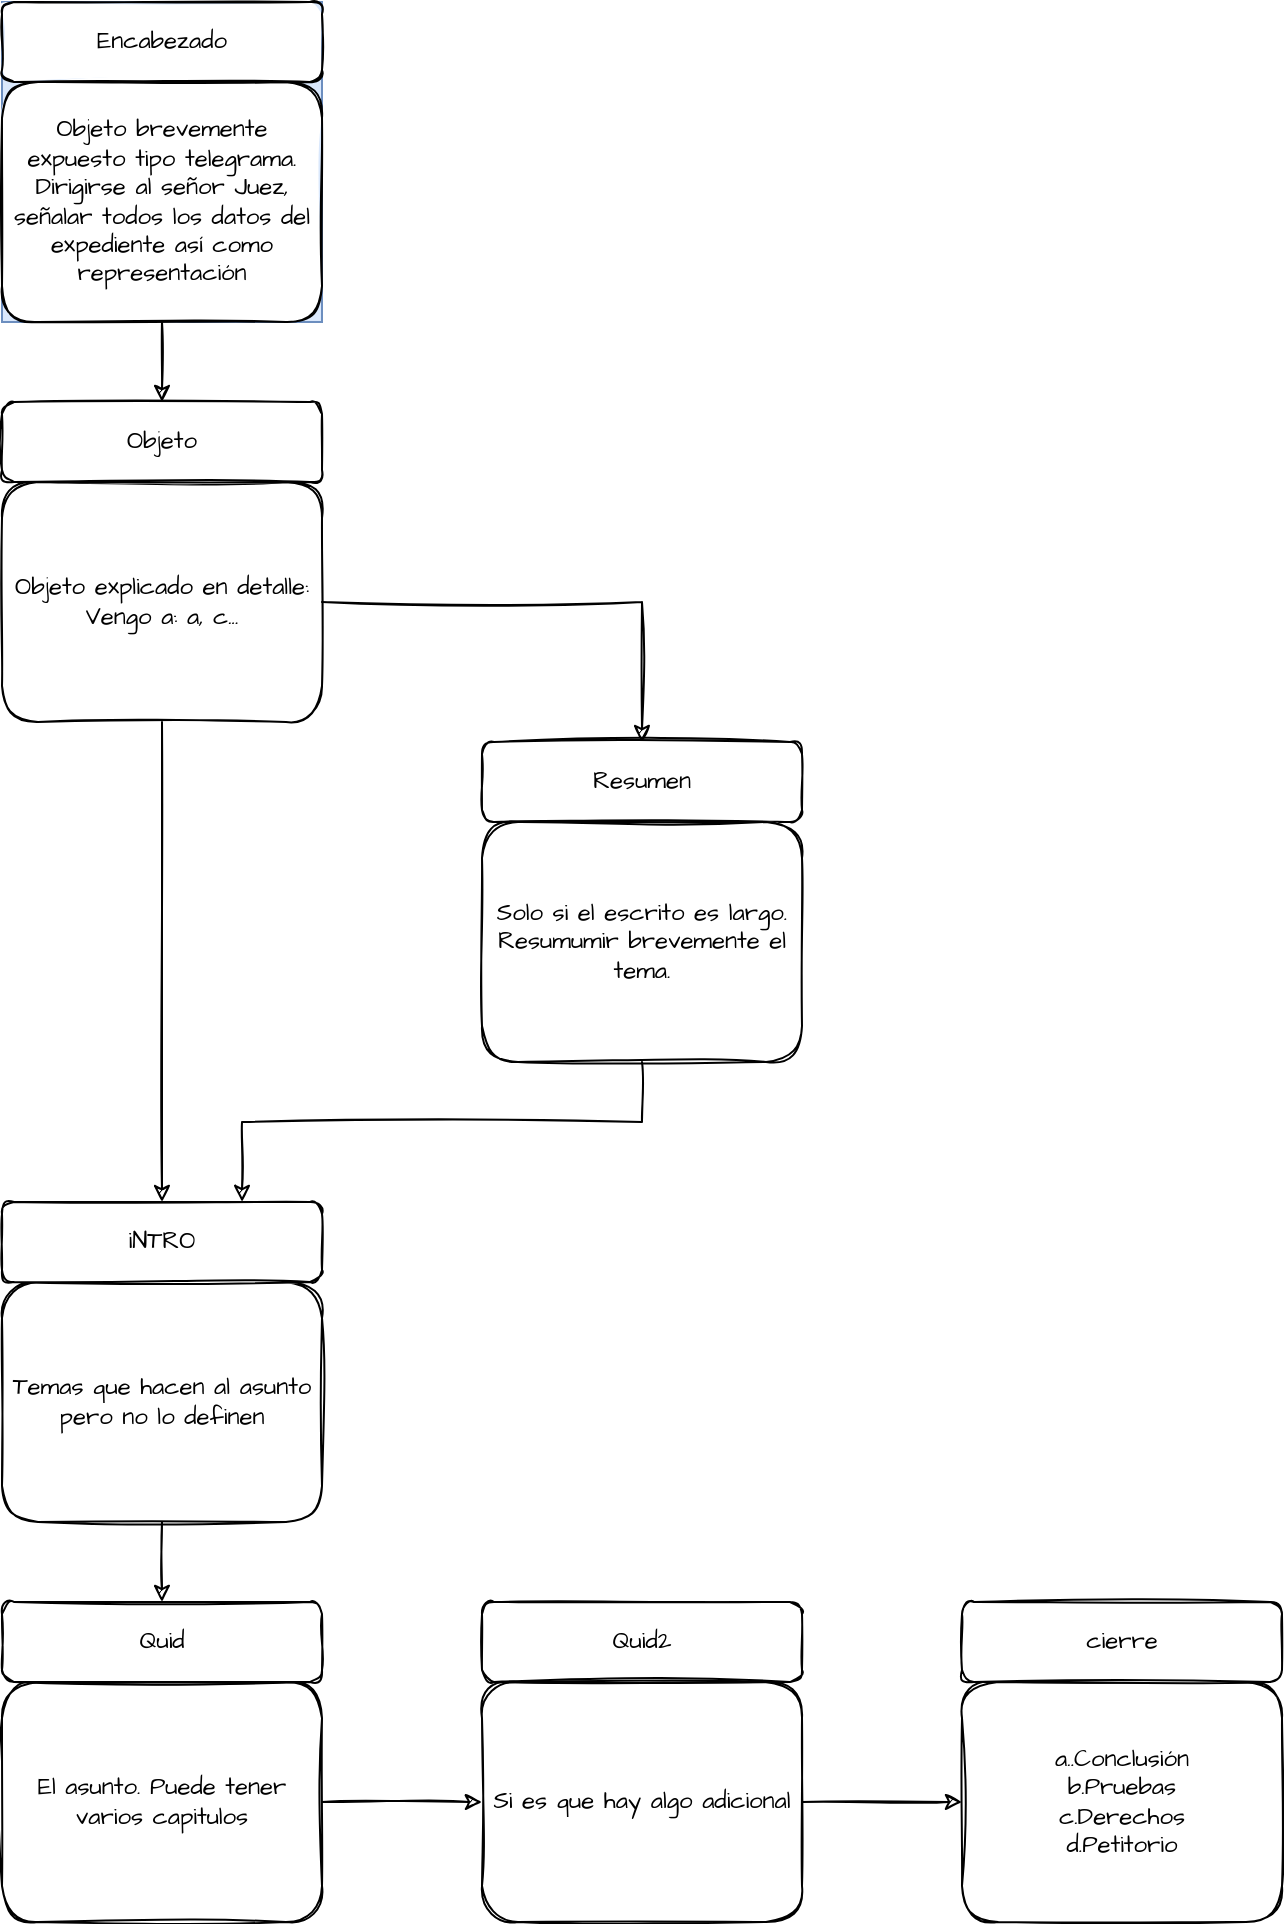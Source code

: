 <mxfile version="21.6.6" type="github">
  <diagram id="0URmfidVmoPI4nKs1oKV" name="Page-1">
    <mxGraphModel dx="815" dy="396" grid="1" gridSize="10" guides="1" tooltips="1" connect="1" arrows="1" fold="1" page="1" pageScale="1" pageWidth="850" pageHeight="1100" math="0" shadow="0">
      <root>
        <mxCell id="0" />
        <mxCell id="1" parent="0" />
        <mxCell id="sEUO8uWkkUGUnaUZKEFc-7" value="" style="group;fillColor=#dae8fc;strokeColor=#6c8ebf;" parent="1" vertex="1" connectable="0">
          <mxGeometry x="40" y="40" width="160" height="160" as="geometry" />
        </mxCell>
        <mxCell id="sEUO8uWkkUGUnaUZKEFc-1" value="Objeto brevemente expuesto tipo telegrama.&lt;br&gt;Dirigirse al señor Juez, señalar todos los datos del expediente así como representación" style="rounded=1;whiteSpace=wrap;html=1;fontFamily=Architects Daughter;shadow=0;sketch=1;fontSource=https%3A%2F%2Ffonts.googleapis.com%2Fcss%3Ffamily%3DArchitects%2BDaughter;" parent="sEUO8uWkkUGUnaUZKEFc-7" vertex="1">
          <mxGeometry y="40" width="160" height="120" as="geometry" />
        </mxCell>
        <mxCell id="sEUO8uWkkUGUnaUZKEFc-2" value="Encabezado" style="rounded=1;whiteSpace=wrap;html=1;fontFamily=Architects Daughter;shadow=0;sketch=1;fontSource=https%3A%2F%2Ffonts.googleapis.com%2Fcss%3Ffamily%3DArchitects%2BDaughter;" parent="sEUO8uWkkUGUnaUZKEFc-7" vertex="1">
          <mxGeometry width="160" height="40" as="geometry" />
        </mxCell>
        <mxCell id="sEUO8uWkkUGUnaUZKEFc-11" value="" style="group" parent="1" vertex="1" connectable="0">
          <mxGeometry x="40" y="240" width="160" height="160" as="geometry" />
        </mxCell>
        <mxCell id="sEUO8uWkkUGUnaUZKEFc-12" value="Objeto explicado en detalle: Vengo a: a, c..." style="rounded=1;whiteSpace=wrap;html=1;fontFamily=Architects Daughter;shadow=0;sketch=1;fontSource=https%3A%2F%2Ffonts.googleapis.com%2Fcss%3Ffamily%3DArchitects%2BDaughter;" parent="sEUO8uWkkUGUnaUZKEFc-11" vertex="1">
          <mxGeometry y="40" width="160" height="120" as="geometry" />
        </mxCell>
        <mxCell id="sEUO8uWkkUGUnaUZKEFc-13" value="Objeto" style="rounded=1;whiteSpace=wrap;html=1;fontFamily=Architects Daughter;shadow=0;sketch=1;fontSource=https%3A%2F%2Ffonts.googleapis.com%2Fcss%3Ffamily%3DArchitects%2BDaughter;" parent="sEUO8uWkkUGUnaUZKEFc-11" vertex="1">
          <mxGeometry width="160" height="40" as="geometry" />
        </mxCell>
        <mxCell id="sEUO8uWkkUGUnaUZKEFc-14" value="" style="group" parent="1" vertex="1" connectable="0">
          <mxGeometry x="280" y="410" width="160" height="160" as="geometry" />
        </mxCell>
        <mxCell id="sEUO8uWkkUGUnaUZKEFc-8" value="" style="group" parent="sEUO8uWkkUGUnaUZKEFc-14" vertex="1" connectable="0">
          <mxGeometry width="160" height="160" as="geometry" />
        </mxCell>
        <mxCell id="sEUO8uWkkUGUnaUZKEFc-10" value="Resumen" style="rounded=1;whiteSpace=wrap;html=1;fontFamily=Architects Daughter;shadow=0;sketch=1;fontSource=https%3A%2F%2Ffonts.googleapis.com%2Fcss%3Ffamily%3DArchitects%2BDaughter;" parent="sEUO8uWkkUGUnaUZKEFc-8" vertex="1">
          <mxGeometry width="160" height="40" as="geometry" />
        </mxCell>
        <mxCell id="sEUO8uWkkUGUnaUZKEFc-9" value="Solo si el escrito es largo.&lt;br&gt;Resumumir brevemente el tema." style="rounded=1;whiteSpace=wrap;html=1;fontFamily=Architects Daughter;shadow=0;sketch=1;fontSource=https%3A%2F%2Ffonts.googleapis.com%2Fcss%3Ffamily%3DArchitects%2BDaughter;" parent="sEUO8uWkkUGUnaUZKEFc-14" vertex="1">
          <mxGeometry y="40" width="160" height="120" as="geometry" />
        </mxCell>
        <mxCell id="sEUO8uWkkUGUnaUZKEFc-16" value="" style="group" parent="1" vertex="1" connectable="0">
          <mxGeometry x="40" y="640" width="160" height="160" as="geometry" />
        </mxCell>
        <mxCell id="sEUO8uWkkUGUnaUZKEFc-17" value="Temas que hacen al asunto pero no lo definen" style="rounded=1;whiteSpace=wrap;html=1;fontFamily=Architects Daughter;shadow=0;sketch=1;fontSource=https%3A%2F%2Ffonts.googleapis.com%2Fcss%3Ffamily%3DArchitects%2BDaughter;" parent="sEUO8uWkkUGUnaUZKEFc-16" vertex="1">
          <mxGeometry y="40" width="160" height="120" as="geometry" />
        </mxCell>
        <mxCell id="sEUO8uWkkUGUnaUZKEFc-18" value="iNTRO" style="rounded=1;whiteSpace=wrap;html=1;fontFamily=Architects Daughter;shadow=0;sketch=1;fontSource=https%3A%2F%2Ffonts.googleapis.com%2Fcss%3Ffamily%3DArchitects%2BDaughter;align=center;" parent="sEUO8uWkkUGUnaUZKEFc-16" vertex="1">
          <mxGeometry width="160" height="40" as="geometry" />
        </mxCell>
        <mxCell id="sEUO8uWkkUGUnaUZKEFc-19" value="" style="group" parent="1" vertex="1" connectable="0">
          <mxGeometry x="40" y="840" width="160" height="160" as="geometry" />
        </mxCell>
        <mxCell id="sEUO8uWkkUGUnaUZKEFc-20" value="El asunto. Puede tener varios capitulos" style="rounded=1;whiteSpace=wrap;html=1;fontFamily=Architects Daughter;shadow=0;sketch=1;fontSource=https%3A%2F%2Ffonts.googleapis.com%2Fcss%3Ffamily%3DArchitects%2BDaughter;" parent="sEUO8uWkkUGUnaUZKEFc-19" vertex="1">
          <mxGeometry y="40" width="160" height="120" as="geometry" />
        </mxCell>
        <mxCell id="sEUO8uWkkUGUnaUZKEFc-21" value="Quid" style="rounded=1;whiteSpace=wrap;html=1;fontFamily=Architects Daughter;shadow=0;sketch=1;fontSource=https%3A%2F%2Ffonts.googleapis.com%2Fcss%3Ffamily%3DArchitects%2BDaughter;" parent="sEUO8uWkkUGUnaUZKEFc-19" vertex="1">
          <mxGeometry width="160" height="40" as="geometry" />
        </mxCell>
        <mxCell id="sEUO8uWkkUGUnaUZKEFc-22" value="" style="group" parent="1" vertex="1" connectable="0">
          <mxGeometry x="280" y="840" width="160" height="160" as="geometry" />
        </mxCell>
        <mxCell id="sEUO8uWkkUGUnaUZKEFc-23" value="Si es que hay algo adicional" style="rounded=1;whiteSpace=wrap;html=1;fontFamily=Architects Daughter;shadow=0;sketch=1;fontSource=https%3A%2F%2Ffonts.googleapis.com%2Fcss%3Ffamily%3DArchitects%2BDaughter;" parent="sEUO8uWkkUGUnaUZKEFc-22" vertex="1">
          <mxGeometry y="40" width="160" height="120" as="geometry" />
        </mxCell>
        <mxCell id="sEUO8uWkkUGUnaUZKEFc-24" value="Quid2" style="rounded=1;whiteSpace=wrap;html=1;fontFamily=Architects Daughter;shadow=0;sketch=1;fontSource=https%3A%2F%2Ffonts.googleapis.com%2Fcss%3Ffamily%3DArchitects%2BDaughter;" parent="sEUO8uWkkUGUnaUZKEFc-22" vertex="1">
          <mxGeometry width="160" height="40" as="geometry" />
        </mxCell>
        <mxCell id="sEUO8uWkkUGUnaUZKEFc-25" value="" style="group" parent="1" vertex="1" connectable="0">
          <mxGeometry x="520" y="840" width="160" height="160" as="geometry" />
        </mxCell>
        <mxCell id="sEUO8uWkkUGUnaUZKEFc-26" value="a..Conclusión&lt;br&gt;b.Pruebas&lt;br&gt;c.Derechos&lt;br&gt;d.Petitorio" style="rounded=1;whiteSpace=wrap;html=1;fontFamily=Architects Daughter;shadow=0;sketch=1;fontSource=https%3A%2F%2Ffonts.googleapis.com%2Fcss%3Ffamily%3DArchitects%2BDaughter;" parent="sEUO8uWkkUGUnaUZKEFc-25" vertex="1">
          <mxGeometry y="40" width="160" height="120" as="geometry" />
        </mxCell>
        <mxCell id="sEUO8uWkkUGUnaUZKEFc-27" value="cierre" style="rounded=1;whiteSpace=wrap;html=1;fontFamily=Architects Daughter;shadow=0;sketch=1;fontSource=https%3A%2F%2Ffonts.googleapis.com%2Fcss%3Ffamily%3DArchitects%2BDaughter;" parent="sEUO8uWkkUGUnaUZKEFc-25" vertex="1">
          <mxGeometry width="160" height="40" as="geometry" />
        </mxCell>
        <mxCell id="sEUO8uWkkUGUnaUZKEFc-30" style="edgeStyle=orthogonalEdgeStyle;rounded=0;sketch=1;orthogonalLoop=1;jettySize=auto;html=1;exitX=0.5;exitY=1;exitDx=0;exitDy=0;fontFamily=Garamond;" parent="1" source="sEUO8uWkkUGUnaUZKEFc-17" target="sEUO8uWkkUGUnaUZKEFc-21" edge="1">
          <mxGeometry relative="1" as="geometry" />
        </mxCell>
        <mxCell id="sEUO8uWkkUGUnaUZKEFc-31" style="edgeStyle=orthogonalEdgeStyle;rounded=0;sketch=1;orthogonalLoop=1;jettySize=auto;html=1;exitX=1;exitY=0.5;exitDx=0;exitDy=0;entryX=0;entryY=0.5;entryDx=0;entryDy=0;fontFamily=Garamond;" parent="1" source="sEUO8uWkkUGUnaUZKEFc-20" target="sEUO8uWkkUGUnaUZKEFc-23" edge="1">
          <mxGeometry relative="1" as="geometry" />
        </mxCell>
        <mxCell id="sEUO8uWkkUGUnaUZKEFc-33" style="edgeStyle=orthogonalEdgeStyle;rounded=0;sketch=1;orthogonalLoop=1;jettySize=auto;html=1;exitX=1;exitY=0.5;exitDx=0;exitDy=0;entryX=0;entryY=0.5;entryDx=0;entryDy=0;fontFamily=Garamond;" parent="1" source="sEUO8uWkkUGUnaUZKEFc-23" target="sEUO8uWkkUGUnaUZKEFc-26" edge="1">
          <mxGeometry relative="1" as="geometry" />
        </mxCell>
        <mxCell id="sEUO8uWkkUGUnaUZKEFc-36" style="edgeStyle=orthogonalEdgeStyle;rounded=0;sketch=1;orthogonalLoop=1;jettySize=auto;html=1;exitX=0.5;exitY=1;exitDx=0;exitDy=0;fontFamily=Garamond;" parent="1" source="sEUO8uWkkUGUnaUZKEFc-12" target="sEUO8uWkkUGUnaUZKEFc-18" edge="1">
          <mxGeometry relative="1" as="geometry" />
        </mxCell>
        <mxCell id="sEUO8uWkkUGUnaUZKEFc-37" style="edgeStyle=orthogonalEdgeStyle;rounded=0;sketch=1;orthogonalLoop=1;jettySize=auto;html=1;exitX=0.5;exitY=1;exitDx=0;exitDy=0;fontFamily=Garamond;" parent="1" source="sEUO8uWkkUGUnaUZKEFc-1" target="sEUO8uWkkUGUnaUZKEFc-13" edge="1">
          <mxGeometry relative="1" as="geometry" />
        </mxCell>
        <mxCell id="sEUO8uWkkUGUnaUZKEFc-38" style="edgeStyle=orthogonalEdgeStyle;rounded=0;sketch=1;orthogonalLoop=1;jettySize=auto;html=1;exitX=1;exitY=0.5;exitDx=0;exitDy=0;fontFamily=Garamond;" parent="1" source="sEUO8uWkkUGUnaUZKEFc-12" target="sEUO8uWkkUGUnaUZKEFc-10" edge="1">
          <mxGeometry relative="1" as="geometry" />
        </mxCell>
        <mxCell id="sEUO8uWkkUGUnaUZKEFc-39" style="edgeStyle=orthogonalEdgeStyle;rounded=0;sketch=1;orthogonalLoop=1;jettySize=auto;html=1;exitX=0.5;exitY=1;exitDx=0;exitDy=0;entryX=0.75;entryY=0;entryDx=0;entryDy=0;fontFamily=Garamond;" parent="1" source="sEUO8uWkkUGUnaUZKEFc-9" target="sEUO8uWkkUGUnaUZKEFc-18" edge="1">
          <mxGeometry relative="1" as="geometry">
            <Array as="points">
              <mxPoint x="360" y="600" />
              <mxPoint x="160" y="600" />
            </Array>
          </mxGeometry>
        </mxCell>
      </root>
    </mxGraphModel>
  </diagram>
</mxfile>

